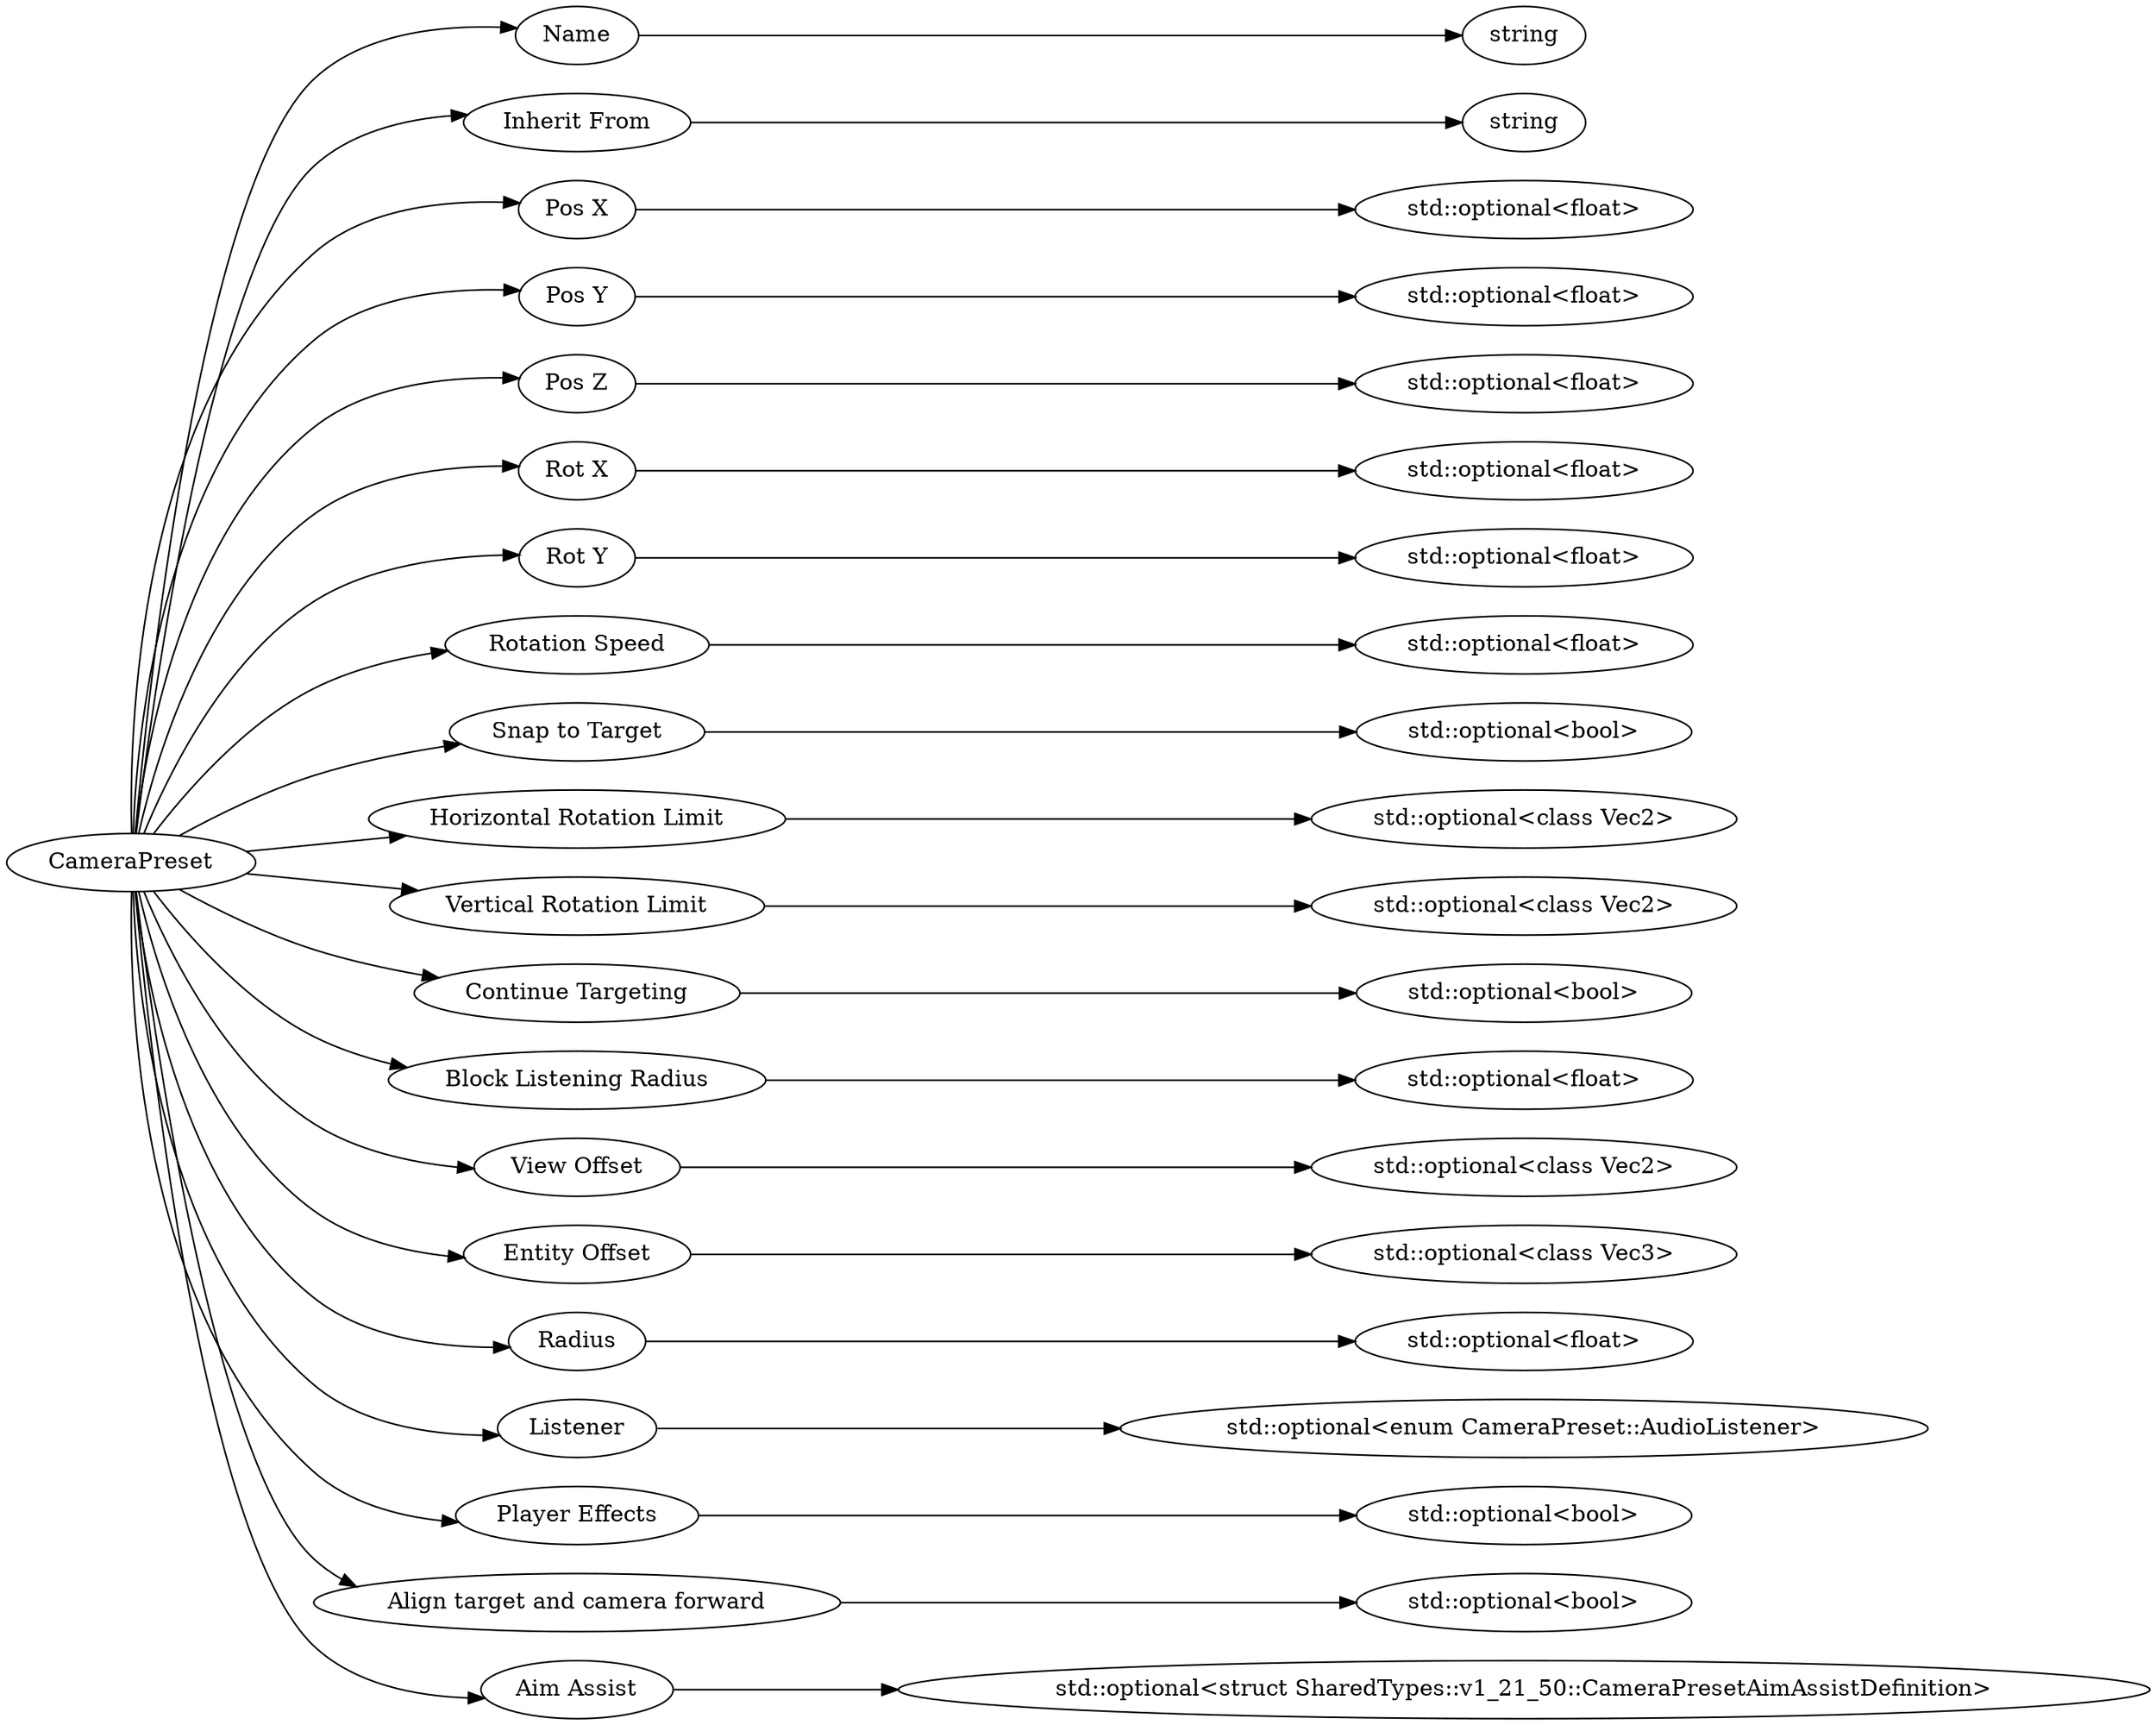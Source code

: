 digraph "CameraPreset" {
rankdir = LR
8
8 -> 9
9 -> 10
8 -> 11
11 -> 12
8 -> 13
13 -> 17
8 -> 18
18 -> 19
8 -> 20
20 -> 21
8 -> 22
22 -> 23
8 -> 24
24 -> 25
8 -> 26
26 -> 27
8 -> 28
28 -> 32
8 -> 33
33 -> 37
8 -> 38
38 -> 39
8 -> 40
40 -> 41
8 -> 42
42 -> 43
8 -> 44
44 -> 45
8 -> 46
46 -> 50
8 -> 51
51 -> 52
8 -> 53
53 -> 57
8 -> 58
58 -> 59
8 -> 60
60 -> 61
8 -> 62
62 -> 66

8 [label="CameraPreset",comment="name: \"CameraPreset\", typeName: \"\", id: 8, branchId: 0, recurseId: -1, attributes: 0, notes: \"\""];
9 [label="Name",comment="name: \"Name\", typeName: \"\", id: 9, branchId: 0, recurseId: -1, attributes: 0, notes: \"\""];
10 [label="string",comment="name: \"string\", typeName: \"\", id: 10, branchId: 0, recurseId: -1, attributes: 512, notes: \"\""];
11 [label="Inherit From",comment="name: \"Inherit From\", typeName: \"\", id: 11, branchId: 0, recurseId: -1, attributes: 0, notes: \"\""];
12 [label="string",comment="name: \"string\", typeName: \"\", id: 12, branchId: 0, recurseId: -1, attributes: 512, notes: \"\""];
13 [label="Pos X",comment="name: \"Pos X\", typeName: \"std::optional<float>\", id: 13, branchId: 0, recurseId: -1, attributes: 256, notes: \"\""];
17 [label="std::optional<float>",comment="name: \"std::optional<float>\", typeName: \"\", id: 17, branchId: 0, recurseId: -1, attributes: 512, notes: \"\""];
18 [label="Pos Y",comment="name: \"Pos Y\", typeName: \"std::optional<float>\", id: 18, branchId: 0, recurseId: -1, attributes: 256, notes: \"\""];
19 [label="std::optional<float>",comment="name: \"std::optional<float>\", typeName: \"\", id: 19, branchId: 0, recurseId: -1, attributes: 512, notes: \"\""];
20 [label="Pos Z",comment="name: \"Pos Z\", typeName: \"std::optional<float>\", id: 20, branchId: 0, recurseId: -1, attributes: 256, notes: \"\""];
21 [label="std::optional<float>",comment="name: \"std::optional<float>\", typeName: \"\", id: 21, branchId: 0, recurseId: -1, attributes: 512, notes: \"\""];
22 [label="Rot X",comment="name: \"Rot X\", typeName: \"std::optional<float>\", id: 22, branchId: 0, recurseId: -1, attributes: 256, notes: \"\""];
23 [label="std::optional<float>",comment="name: \"std::optional<float>\", typeName: \"\", id: 23, branchId: 0, recurseId: -1, attributes: 512, notes: \"\""];
24 [label="Rot Y",comment="name: \"Rot Y\", typeName: \"std::optional<float>\", id: 24, branchId: 0, recurseId: -1, attributes: 256, notes: \"\""];
25 [label="std::optional<float>",comment="name: \"std::optional<float>\", typeName: \"\", id: 25, branchId: 0, recurseId: -1, attributes: 512, notes: \"\""];
26 [label="Rotation Speed",comment="name: \"Rotation Speed\", typeName: \"std::optional<float>\", id: 26, branchId: 0, recurseId: -1, attributes: 256, notes: \"\""];
27 [label="std::optional<float>",comment="name: \"std::optional<float>\", typeName: \"\", id: 27, branchId: 0, recurseId: -1, attributes: 512, notes: \"\""];
28 [label="Snap to Target",comment="name: \"Snap to Target\", typeName: \"std::optional<bool>\", id: 28, branchId: 0, recurseId: -1, attributes: 256, notes: \"\""];
32 [label="std::optional<bool>",comment="name: \"std::optional<bool>\", typeName: \"\", id: 32, branchId: 0, recurseId: -1, attributes: 512, notes: \"\""];
33 [label="Horizontal Rotation Limit",comment="name: \"Horizontal Rotation Limit\", typeName: \"std::optional<class Vec2>\", id: 33, branchId: 0, recurseId: -1, attributes: 256, notes: \"\""];
37 [label="std::optional<class Vec2>",comment="name: \"std::optional<class Vec2>\", typeName: \"\", id: 37, branchId: 0, recurseId: -1, attributes: 512, notes: \"\""];
38 [label="Vertical Rotation Limit",comment="name: \"Vertical Rotation Limit\", typeName: \"std::optional<class Vec2>\", id: 38, branchId: 0, recurseId: -1, attributes: 256, notes: \"\""];
39 [label="std::optional<class Vec2>",comment="name: \"std::optional<class Vec2>\", typeName: \"\", id: 39, branchId: 0, recurseId: -1, attributes: 512, notes: \"\""];
40 [label="Continue Targeting",comment="name: \"Continue Targeting\", typeName: \"std::optional<bool>\", id: 40, branchId: 0, recurseId: -1, attributes: 256, notes: \"\""];
41 [label="std::optional<bool>",comment="name: \"std::optional<bool>\", typeName: \"\", id: 41, branchId: 0, recurseId: -1, attributes: 512, notes: \"\""];
42 [label="Block Listening Radius",comment="name: \"Block Listening Radius\", typeName: \"std::optional<float>\", id: 42, branchId: 0, recurseId: -1, attributes: 256, notes: \"\""];
43 [label="std::optional<float>",comment="name: \"std::optional<float>\", typeName: \"\", id: 43, branchId: 0, recurseId: -1, attributes: 512, notes: \"\""];
44 [label="View Offset",comment="name: \"View Offset\", typeName: \"std::optional<class Vec2>\", id: 44, branchId: 0, recurseId: -1, attributes: 256, notes: \"\""];
45 [label="std::optional<class Vec2>",comment="name: \"std::optional<class Vec2>\", typeName: \"\", id: 45, branchId: 0, recurseId: -1, attributes: 512, notes: \"\""];
46 [label="Entity Offset",comment="name: \"Entity Offset\", typeName: \"std::optional<class Vec3>\", id: 46, branchId: 0, recurseId: -1, attributes: 256, notes: \"Changing the camera's pivot point from the center of the entity\""];
50 [label="std::optional<class Vec3>",comment="name: \"std::optional<class Vec3>\", typeName: \"\", id: 50, branchId: 0, recurseId: -1, attributes: 512, notes: \"\""];
51 [label="Radius",comment="name: \"Radius\", typeName: \"std::optional<float>\", id: 51, branchId: 0, recurseId: -1, attributes: 256, notes: \"\""];
52 [label="std::optional<float>",comment="name: \"std::optional<float>\", typeName: \"\", id: 52, branchId: 0, recurseId: -1, attributes: 512, notes: \"\""];
53 [label="Listener",comment="name: \"Listener\", typeName: \"std::optional<enum CameraPreset::AudioListener>\", id: 53, branchId: 0, recurseId: -1, attributes: 256, notes: \"\""];
57 [label="std::optional<enum CameraPreset::AudioListener>",comment="name: \"std::optional<enum CameraPreset::AudioListener>\", typeName: \"\", id: 57, branchId: 0, recurseId: -1, attributes: 512, notes: \"\""];
58 [label="Player Effects",comment="name: \"Player Effects\", typeName: \"std::optional<bool>\", id: 58, branchId: 0, recurseId: -1, attributes: 256, notes: \"\""];
59 [label="std::optional<bool>",comment="name: \"std::optional<bool>\", typeName: \"\", id: 59, branchId: 0, recurseId: -1, attributes: 512, notes: \"\""];
60 [label="Align target and camera forward",comment="name: \"Align target and camera forward\", typeName: \"std::optional<bool>\", id: 60, branchId: 0, recurseId: -1, attributes: 256, notes: \"\""];
61 [label="std::optional<bool>",comment="name: \"std::optional<bool>\", typeName: \"\", id: 61, branchId: 0, recurseId: -1, attributes: 512, notes: \"\""];
62 [label="Aim Assist",comment="name: \"Aim Assist\", typeName: \"std::optional<struct SharedTypes::v1_21_50::CameraPresetAimAssistDefinition>\", id: 62, branchId: 0, recurseId: -1, attributes: 256, notes: \"\""];
66 [label="std::optional<struct SharedTypes::v1_21_50::CameraPresetAimAssistDefinition>",comment="name: \"std::optional<struct SharedTypes::v1_21_50::CameraPresetAimAssistDefinition>\", typeName: \"\", id: 66, branchId: 0, recurseId: -1, attributes: 512, notes: \"\""];
{ rank = max;10;12;17;19;21;23;25;27;32;37;39;41;43;45;50;52;57;59;61;66}

}
